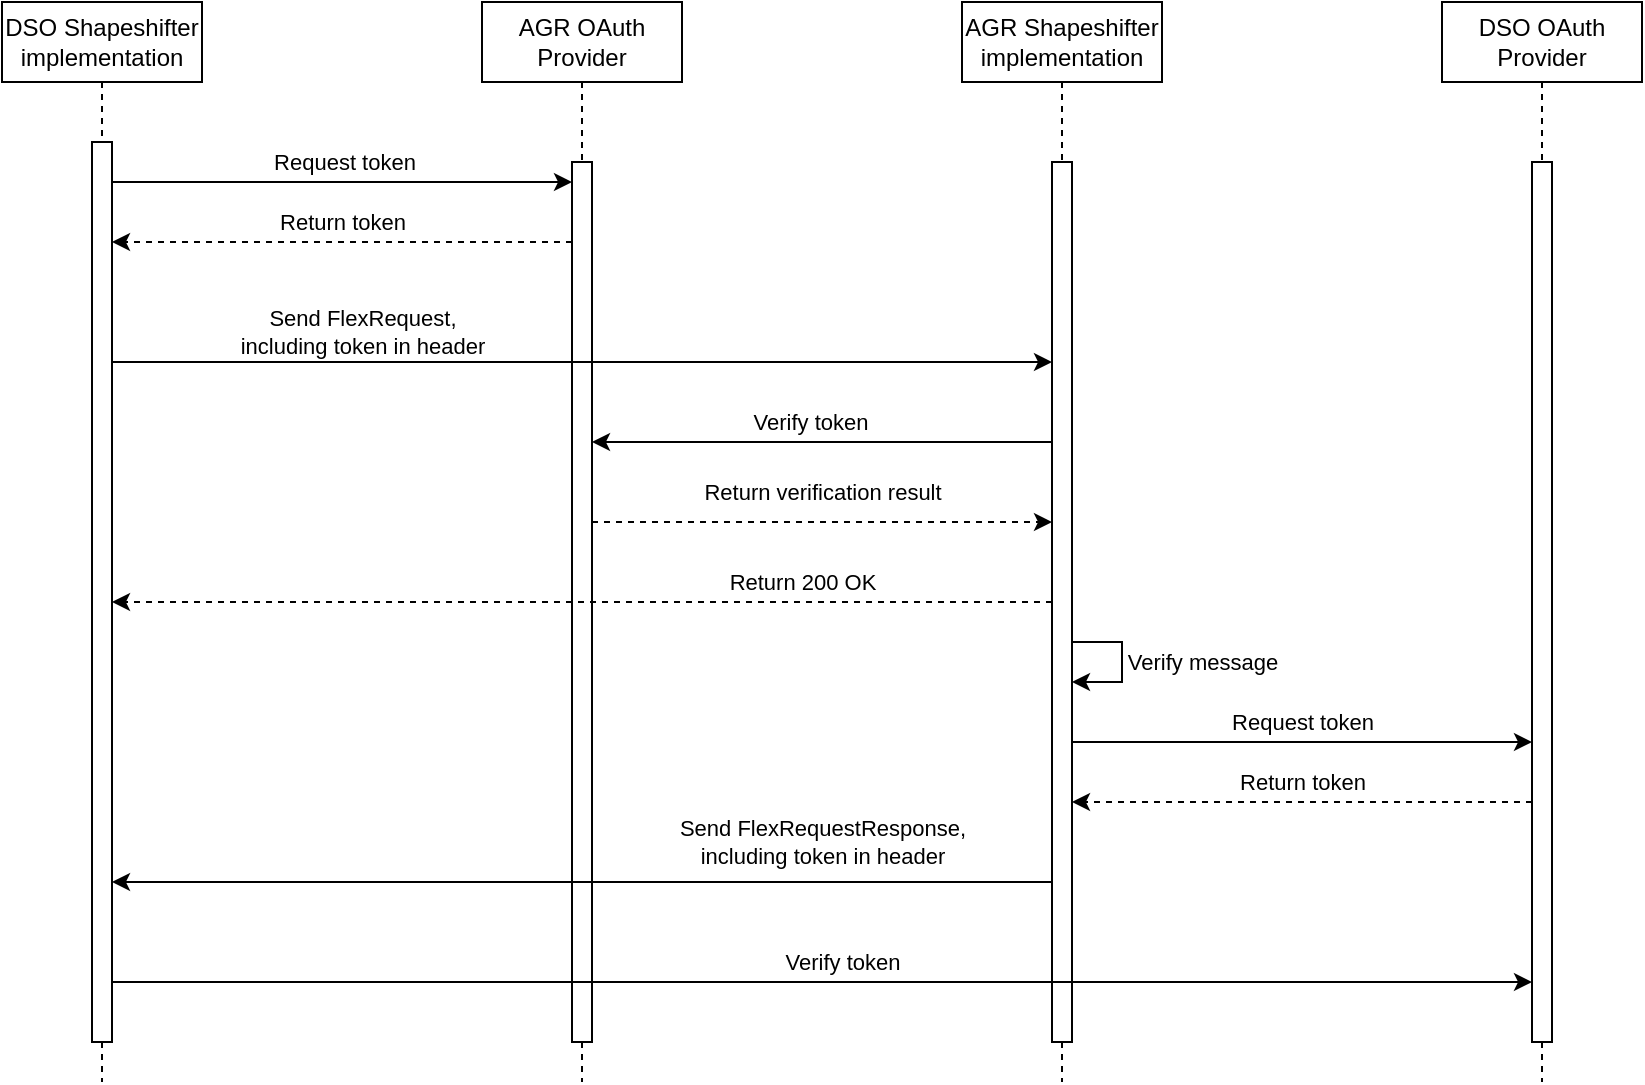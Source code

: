 <mxfile version="26.0.16">
  <diagram name="Page-1" id="2YBvvXClWsGukQMizWep">
    <mxGraphModel dx="1446" dy="902" grid="1" gridSize="10" guides="1" tooltips="1" connect="1" arrows="1" fold="1" page="1" pageScale="1" pageWidth="850" pageHeight="1100" math="0" shadow="0">
      <root>
        <mxCell id="0" />
        <mxCell id="1" parent="0" />
        <mxCell id="aM9ryv3xv72pqoxQDRHE-1" value="DSO Shapeshifter implementation" style="shape=umlLifeline;perimeter=lifelinePerimeter;whiteSpace=wrap;html=1;container=0;dropTarget=0;collapsible=0;recursiveResize=0;outlineConnect=0;portConstraint=eastwest;newEdgeStyle={&quot;edgeStyle&quot;:&quot;elbowEdgeStyle&quot;,&quot;elbow&quot;:&quot;vertical&quot;,&quot;curved&quot;:0,&quot;rounded&quot;:0};" parent="1" vertex="1">
          <mxGeometry x="40" y="40" width="100" height="540" as="geometry" />
        </mxCell>
        <mxCell id="aM9ryv3xv72pqoxQDRHE-2" value="" style="html=1;points=[];perimeter=orthogonalPerimeter;outlineConnect=0;targetShapes=umlLifeline;portConstraint=eastwest;newEdgeStyle={&quot;edgeStyle&quot;:&quot;elbowEdgeStyle&quot;,&quot;elbow&quot;:&quot;vertical&quot;,&quot;curved&quot;:0,&quot;rounded&quot;:0};" parent="aM9ryv3xv72pqoxQDRHE-1" vertex="1">
          <mxGeometry x="45" y="70" width="10" height="450" as="geometry" />
        </mxCell>
        <mxCell id="aM9ryv3xv72pqoxQDRHE-5" value="AGR Shapeshifter implementation" style="shape=umlLifeline;perimeter=lifelinePerimeter;whiteSpace=wrap;html=1;container=0;dropTarget=0;collapsible=0;recursiveResize=0;outlineConnect=0;portConstraint=eastwest;newEdgeStyle={&quot;edgeStyle&quot;:&quot;elbowEdgeStyle&quot;,&quot;elbow&quot;:&quot;vertical&quot;,&quot;curved&quot;:0,&quot;rounded&quot;:0};" parent="1" vertex="1">
          <mxGeometry x="520" y="40" width="100" height="540" as="geometry" />
        </mxCell>
        <mxCell id="aM9ryv3xv72pqoxQDRHE-6" value="" style="html=1;points=[];perimeter=orthogonalPerimeter;outlineConnect=0;targetShapes=umlLifeline;portConstraint=eastwest;newEdgeStyle={&quot;edgeStyle&quot;:&quot;elbowEdgeStyle&quot;,&quot;elbow&quot;:&quot;vertical&quot;,&quot;curved&quot;:0,&quot;rounded&quot;:0};" parent="aM9ryv3xv72pqoxQDRHE-5" vertex="1">
          <mxGeometry x="45" y="80" width="10" height="440" as="geometry" />
        </mxCell>
        <mxCell id="lyQrfiTIocs9oVFMV8gG-19" value="" style="endArrow=classic;html=1;rounded=0;" edge="1" parent="aM9ryv3xv72pqoxQDRHE-5" source="aM9ryv3xv72pqoxQDRHE-6" target="aM9ryv3xv72pqoxQDRHE-6">
          <mxGeometry width="50" height="50" relative="1" as="geometry">
            <mxPoint x="60" y="320" as="sourcePoint" />
            <mxPoint x="60" y="340" as="targetPoint" />
            <Array as="points">
              <mxPoint x="80" y="320" />
              <mxPoint x="80" y="340" />
            </Array>
          </mxGeometry>
        </mxCell>
        <mxCell id="lyQrfiTIocs9oVFMV8gG-20" value="Verify message" style="edgeLabel;html=1;align=center;verticalAlign=middle;resizable=0;points=[];" vertex="1" connectable="0" parent="lyQrfiTIocs9oVFMV8gG-19">
          <mxGeometry x="-0.069" y="-3" relative="1" as="geometry">
            <mxPoint x="43" y="2" as="offset" />
          </mxGeometry>
        </mxCell>
        <mxCell id="lyQrfiTIocs9oVFMV8gG-3" value="DSO OAuth Provider" style="shape=umlLifeline;perimeter=lifelinePerimeter;whiteSpace=wrap;html=1;container=0;dropTarget=0;collapsible=0;recursiveResize=0;outlineConnect=0;portConstraint=eastwest;newEdgeStyle={&quot;edgeStyle&quot;:&quot;elbowEdgeStyle&quot;,&quot;elbow&quot;:&quot;vertical&quot;,&quot;curved&quot;:0,&quot;rounded&quot;:0};" vertex="1" parent="1">
          <mxGeometry x="760" y="40" width="100" height="540" as="geometry" />
        </mxCell>
        <mxCell id="lyQrfiTIocs9oVFMV8gG-4" value="" style="html=1;points=[];perimeter=orthogonalPerimeter;outlineConnect=0;targetShapes=umlLifeline;portConstraint=eastwest;newEdgeStyle={&quot;edgeStyle&quot;:&quot;elbowEdgeStyle&quot;,&quot;elbow&quot;:&quot;vertical&quot;,&quot;curved&quot;:0,&quot;rounded&quot;:0};" vertex="1" parent="lyQrfiTIocs9oVFMV8gG-3">
          <mxGeometry x="45" y="80" width="10" height="440" as="geometry" />
        </mxCell>
        <mxCell id="lyQrfiTIocs9oVFMV8gG-5" value="AGR OAuth Provider" style="shape=umlLifeline;perimeter=lifelinePerimeter;whiteSpace=wrap;html=1;container=0;dropTarget=0;collapsible=0;recursiveResize=0;outlineConnect=0;portConstraint=eastwest;newEdgeStyle={&quot;edgeStyle&quot;:&quot;elbowEdgeStyle&quot;,&quot;elbow&quot;:&quot;vertical&quot;,&quot;curved&quot;:0,&quot;rounded&quot;:0};" vertex="1" parent="1">
          <mxGeometry x="280" y="40" width="100" height="540" as="geometry" />
        </mxCell>
        <mxCell id="lyQrfiTIocs9oVFMV8gG-6" value="" style="html=1;points=[];perimeter=orthogonalPerimeter;outlineConnect=0;targetShapes=umlLifeline;portConstraint=eastwest;newEdgeStyle={&quot;edgeStyle&quot;:&quot;elbowEdgeStyle&quot;,&quot;elbow&quot;:&quot;vertical&quot;,&quot;curved&quot;:0,&quot;rounded&quot;:0};" vertex="1" parent="lyQrfiTIocs9oVFMV8gG-5">
          <mxGeometry x="45" y="80" width="10" height="440" as="geometry" />
        </mxCell>
        <mxCell id="lyQrfiTIocs9oVFMV8gG-7" value="" style="endArrow=classic;html=1;rounded=0;" edge="1" parent="1" source="aM9ryv3xv72pqoxQDRHE-2" target="lyQrfiTIocs9oVFMV8gG-6">
          <mxGeometry width="50" height="50" relative="1" as="geometry">
            <mxPoint x="160" y="140" as="sourcePoint" />
            <mxPoint x="400" y="280" as="targetPoint" />
            <Array as="points">
              <mxPoint x="210" y="130" />
            </Array>
          </mxGeometry>
        </mxCell>
        <mxCell id="lyQrfiTIocs9oVFMV8gG-8" value="Request token" style="edgeLabel;html=1;align=center;verticalAlign=middle;resizable=0;points=[];" vertex="1" connectable="0" parent="lyQrfiTIocs9oVFMV8gG-7">
          <mxGeometry x="-0.136" y="2" relative="1" as="geometry">
            <mxPoint x="16" y="-8" as="offset" />
          </mxGeometry>
        </mxCell>
        <mxCell id="lyQrfiTIocs9oVFMV8gG-9" value="" style="endArrow=classic;html=1;rounded=0;dashed=1;" edge="1" parent="1">
          <mxGeometry width="50" height="50" relative="1" as="geometry">
            <mxPoint x="325" y="160" as="sourcePoint" />
            <mxPoint x="95" y="160" as="targetPoint" />
          </mxGeometry>
        </mxCell>
        <mxCell id="lyQrfiTIocs9oVFMV8gG-10" value="Return token" style="edgeLabel;html=1;align=center;verticalAlign=middle;resizable=0;points=[];" vertex="1" connectable="0" parent="lyQrfiTIocs9oVFMV8gG-9">
          <mxGeometry x="-0.219" y="1" relative="1" as="geometry">
            <mxPoint x="-25" y="-11" as="offset" />
          </mxGeometry>
        </mxCell>
        <mxCell id="lyQrfiTIocs9oVFMV8gG-11" value="" style="endArrow=classic;html=1;rounded=0;" edge="1" parent="1" source="aM9ryv3xv72pqoxQDRHE-2" target="aM9ryv3xv72pqoxQDRHE-6">
          <mxGeometry width="50" height="50" relative="1" as="geometry">
            <mxPoint x="700" y="310" as="sourcePoint" />
            <mxPoint x="750" y="260" as="targetPoint" />
            <Array as="points">
              <mxPoint x="290" y="220" />
            </Array>
          </mxGeometry>
        </mxCell>
        <mxCell id="lyQrfiTIocs9oVFMV8gG-12" value="Send FlexRequest,&lt;br&gt;including token in header" style="edgeLabel;html=1;align=center;verticalAlign=middle;resizable=0;points=[];" vertex="1" connectable="0" parent="lyQrfiTIocs9oVFMV8gG-11">
          <mxGeometry x="-0.436" y="1" relative="1" as="geometry">
            <mxPoint x="-8" y="-14" as="offset" />
          </mxGeometry>
        </mxCell>
        <mxCell id="lyQrfiTIocs9oVFMV8gG-13" value="" style="endArrow=classic;html=1;rounded=0;" edge="1" parent="1">
          <mxGeometry width="50" height="50" relative="1" as="geometry">
            <mxPoint x="565" y="260" as="sourcePoint" />
            <mxPoint x="335" y="260" as="targetPoint" />
          </mxGeometry>
        </mxCell>
        <mxCell id="lyQrfiTIocs9oVFMV8gG-14" value="Verify token" style="edgeLabel;html=1;align=center;verticalAlign=middle;resizable=0;points=[];" vertex="1" connectable="0" parent="lyQrfiTIocs9oVFMV8gG-13">
          <mxGeometry x="0.056" y="-1" relative="1" as="geometry">
            <mxPoint y="-9" as="offset" />
          </mxGeometry>
        </mxCell>
        <mxCell id="lyQrfiTIocs9oVFMV8gG-15" value="" style="endArrow=classic;html=1;rounded=0;dashed=1;" edge="1" parent="1">
          <mxGeometry width="50" height="50" relative="1" as="geometry">
            <mxPoint x="335" y="300" as="sourcePoint" />
            <mxPoint x="565" y="300" as="targetPoint" />
          </mxGeometry>
        </mxCell>
        <mxCell id="lyQrfiTIocs9oVFMV8gG-16" value="Return verification result" style="edgeLabel;html=1;align=center;verticalAlign=middle;resizable=0;points=[];" vertex="1" connectable="0" parent="lyQrfiTIocs9oVFMV8gG-15">
          <mxGeometry x="-0.219" y="1" relative="1" as="geometry">
            <mxPoint x="25" y="-14" as="offset" />
          </mxGeometry>
        </mxCell>
        <mxCell id="lyQrfiTIocs9oVFMV8gG-17" value="" style="endArrow=classic;html=1;rounded=0;dashed=1;" edge="1" parent="1">
          <mxGeometry width="50" height="50" relative="1" as="geometry">
            <mxPoint x="565" y="340" as="sourcePoint" />
            <mxPoint x="95" y="340" as="targetPoint" />
          </mxGeometry>
        </mxCell>
        <mxCell id="lyQrfiTIocs9oVFMV8gG-18" value="Return 200 OK" style="edgeLabel;html=1;align=center;verticalAlign=middle;resizable=0;points=[];" vertex="1" connectable="0" parent="lyQrfiTIocs9oVFMV8gG-17">
          <mxGeometry x="-0.219" y="1" relative="1" as="geometry">
            <mxPoint x="58" y="-11" as="offset" />
          </mxGeometry>
        </mxCell>
        <mxCell id="lyQrfiTIocs9oVFMV8gG-21" value="Request token" style="endArrow=classic;html=1;rounded=0;" edge="1" parent="1">
          <mxGeometry y="10" width="50" height="50" relative="1" as="geometry">
            <mxPoint x="575" y="410" as="sourcePoint" />
            <mxPoint x="805" y="410" as="targetPoint" />
            <mxPoint as="offset" />
          </mxGeometry>
        </mxCell>
        <mxCell id="lyQrfiTIocs9oVFMV8gG-22" value="" style="endArrow=classic;html=1;rounded=0;dashed=1;" edge="1" parent="1">
          <mxGeometry width="50" height="50" relative="1" as="geometry">
            <mxPoint x="805" y="440" as="sourcePoint" />
            <mxPoint x="575" y="440" as="targetPoint" />
          </mxGeometry>
        </mxCell>
        <mxCell id="lyQrfiTIocs9oVFMV8gG-23" value="Return token" style="edgeLabel;html=1;align=center;verticalAlign=middle;resizable=0;points=[];" vertex="1" connectable="0" parent="lyQrfiTIocs9oVFMV8gG-22">
          <mxGeometry x="-0.219" y="1" relative="1" as="geometry">
            <mxPoint x="-25" y="-11" as="offset" />
          </mxGeometry>
        </mxCell>
        <mxCell id="lyQrfiTIocs9oVFMV8gG-24" value="" style="endArrow=classic;html=1;rounded=0;" edge="1" parent="1">
          <mxGeometry width="50" height="50" relative="1" as="geometry">
            <mxPoint x="565" y="480" as="sourcePoint" />
            <mxPoint x="95" y="480" as="targetPoint" />
            <Array as="points">
              <mxPoint x="250" y="480" />
            </Array>
          </mxGeometry>
        </mxCell>
        <mxCell id="lyQrfiTIocs9oVFMV8gG-26" value="Send FlexRequestResponse,&lt;br&gt;including token in header" style="edgeLabel;html=1;align=center;verticalAlign=middle;resizable=0;points=[];" vertex="1" connectable="0" parent="lyQrfiTIocs9oVFMV8gG-24">
          <mxGeometry x="-0.443" y="-2" relative="1" as="geometry">
            <mxPoint x="16" y="-18" as="offset" />
          </mxGeometry>
        </mxCell>
        <mxCell id="lyQrfiTIocs9oVFMV8gG-27" value="" style="endArrow=classic;html=1;rounded=0;" edge="1" parent="1">
          <mxGeometry width="50" height="50" relative="1" as="geometry">
            <mxPoint x="95" y="530" as="sourcePoint" />
            <mxPoint x="805" y="530" as="targetPoint" />
          </mxGeometry>
        </mxCell>
        <mxCell id="lyQrfiTIocs9oVFMV8gG-28" value="Verify token" style="edgeLabel;html=1;align=center;verticalAlign=middle;resizable=0;points=[];" vertex="1" connectable="0" parent="lyQrfiTIocs9oVFMV8gG-27">
          <mxGeometry x="-0.737" y="-2" relative="1" as="geometry">
            <mxPoint x="271" y="-12" as="offset" />
          </mxGeometry>
        </mxCell>
      </root>
    </mxGraphModel>
  </diagram>
</mxfile>
